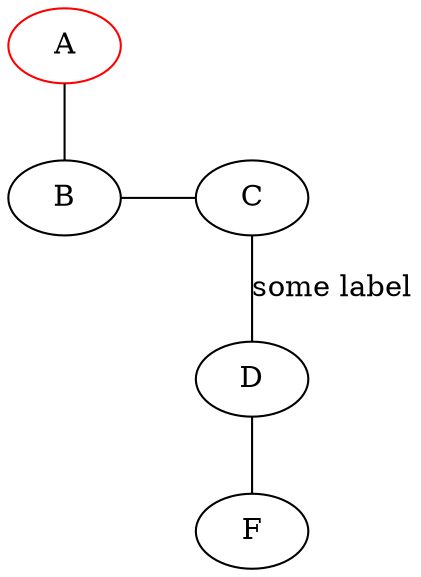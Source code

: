 graph
{
    A [color = red]
    A -- B
    B -- C
    C -- D [label = "some label"]
    D -- F

    subgraph
    {
        rank = same; B; C;
    }
}